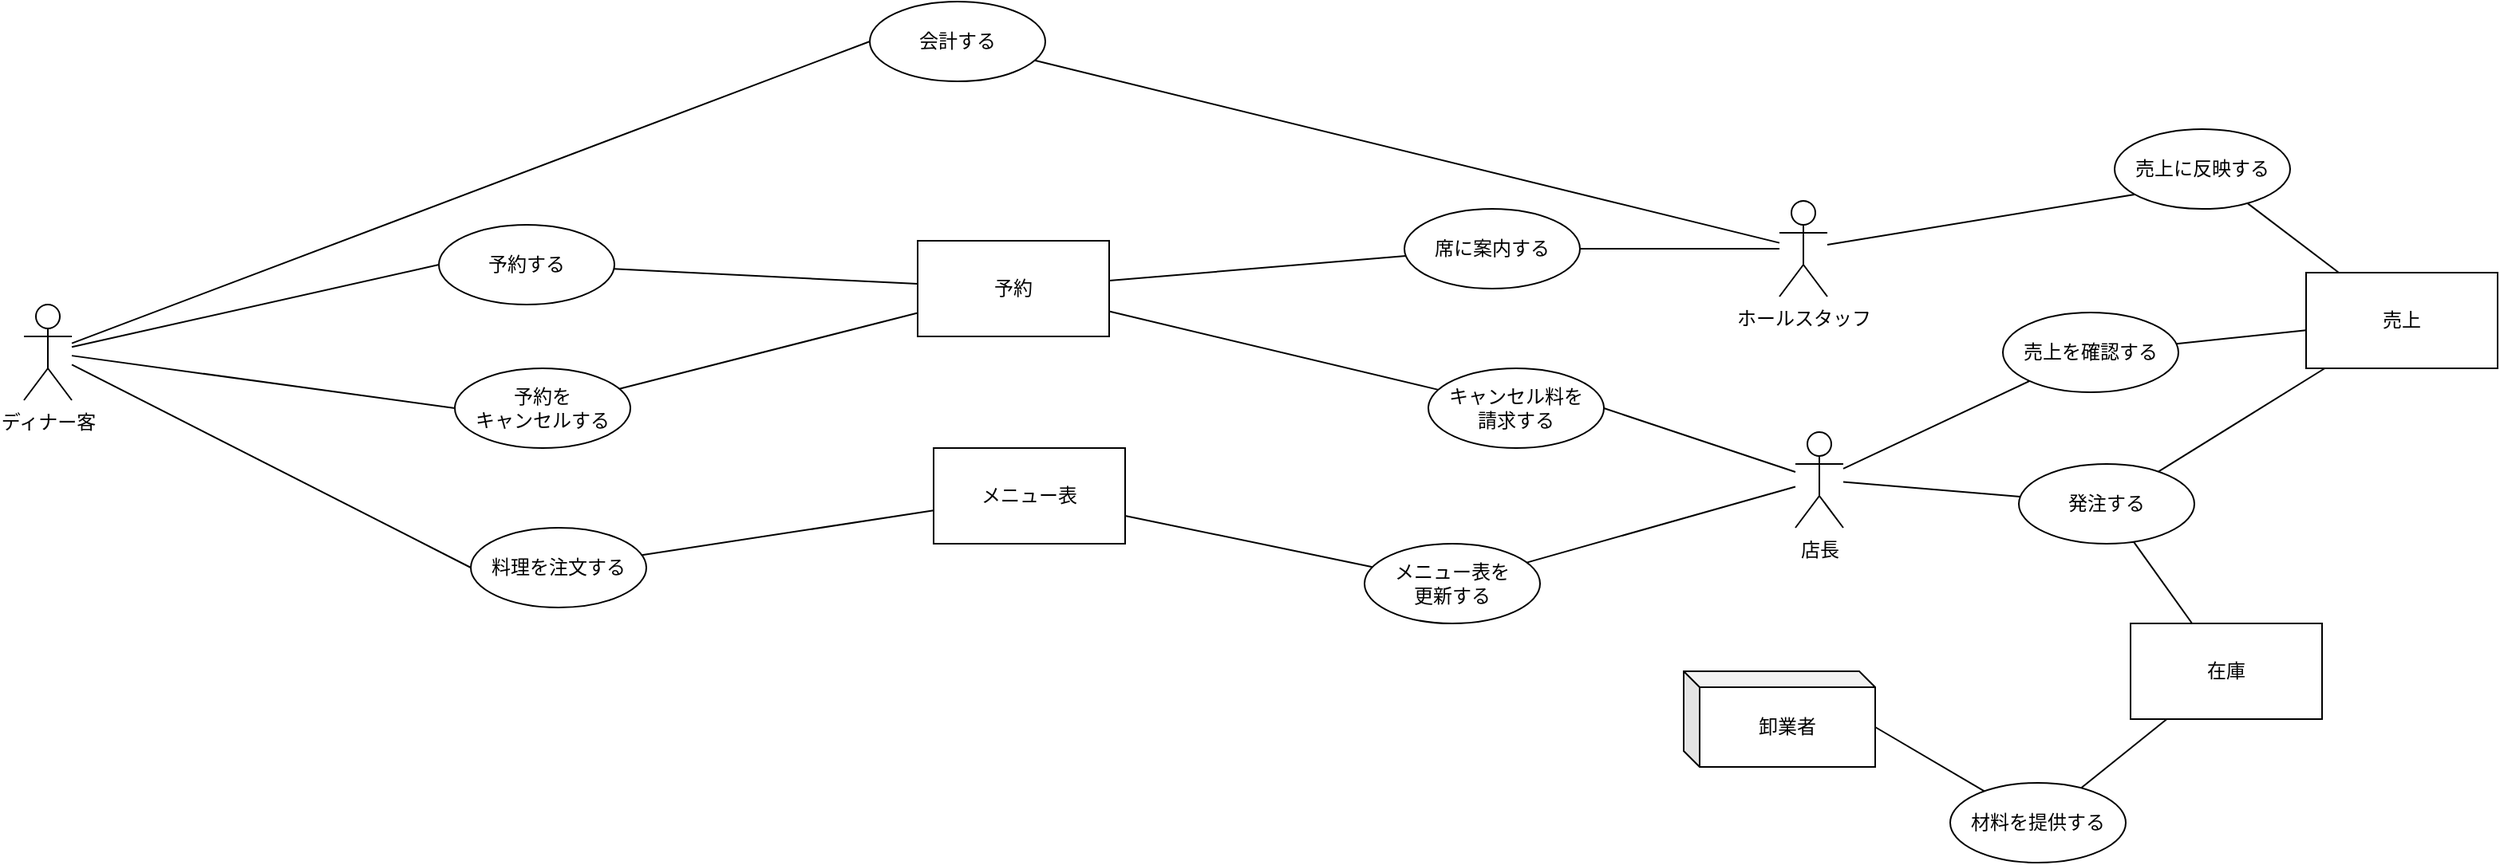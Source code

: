 <mxfile>
    <diagram id="uDLYJzJOZ8Kl4_X0exZq" name="ページ1">
        <mxGraphModel dx="3261" dy="3363" grid="1" gridSize="10" guides="1" tooltips="1" connect="1" arrows="1" fold="1" page="1" pageScale="1" pageWidth="827" pageHeight="1169" math="0" shadow="0">
            <root>
                <mxCell id="0"/>
                <mxCell id="1" parent="0"/>
                <mxCell id="45" style="edgeStyle=none;html=1;entryX=0;entryY=0.5;entryDx=0;entryDy=0;endArrow=none;endFill=0;" edge="1" parent="1" source="43" target="44">
                    <mxGeometry relative="1" as="geometry"/>
                </mxCell>
                <mxCell id="49" style="edgeStyle=none;html=1;entryX=0;entryY=0.5;entryDx=0;entryDy=0;endArrow=none;endFill=0;" edge="1" parent="1" source="43" target="48">
                    <mxGeometry relative="1" as="geometry"/>
                </mxCell>
                <mxCell id="63" style="edgeStyle=none;html=1;entryX=0;entryY=0.5;entryDx=0;entryDy=0;endArrow=none;endFill=0;" edge="1" parent="1" source="43" target="62">
                    <mxGeometry relative="1" as="geometry"/>
                </mxCell>
                <mxCell id="81" style="edgeStyle=none;html=1;entryX=0;entryY=0.5;entryDx=0;entryDy=0;endArrow=none;endFill=0;" edge="1" parent="1" source="43" target="80">
                    <mxGeometry relative="1" as="geometry"/>
                </mxCell>
                <mxCell id="43" value="ディナー客" style="shape=umlActor;verticalLabelPosition=bottom;verticalAlign=top;html=1;outlineConnect=0;" vertex="1" parent="1">
                    <mxGeometry x="-760" y="-690" width="30" height="60" as="geometry"/>
                </mxCell>
                <mxCell id="47" style="edgeStyle=none;html=1;endArrow=none;endFill=0;" edge="1" parent="1" source="44" target="79">
                    <mxGeometry relative="1" as="geometry">
                        <mxPoint x="-190" y="-703" as="targetPoint"/>
                    </mxGeometry>
                </mxCell>
                <mxCell id="44" value="予約する" style="ellipse;whiteSpace=wrap;html=1;" vertex="1" parent="1">
                    <mxGeometry x="-500" y="-740" width="110" height="50" as="geometry"/>
                </mxCell>
                <mxCell id="50" style="edgeStyle=none;html=1;endArrow=none;endFill=0;" edge="1" parent="1" source="48" target="79">
                    <mxGeometry relative="1" as="geometry">
                        <mxPoint x="-190" y="-685.246" as="targetPoint"/>
                    </mxGeometry>
                </mxCell>
                <mxCell id="48" value="予約を&lt;br&gt;キャンセルする" style="ellipse;whiteSpace=wrap;html=1;" vertex="1" parent="1">
                    <mxGeometry x="-490" y="-650" width="110" height="50" as="geometry"/>
                </mxCell>
                <mxCell id="60" style="edgeStyle=none;html=1;entryX=1;entryY=0.5;entryDx=0;entryDy=0;endArrow=none;endFill=0;" edge="1" parent="1" source="54" target="59">
                    <mxGeometry relative="1" as="geometry"/>
                </mxCell>
                <mxCell id="72" style="edgeStyle=none;html=1;endArrow=none;endFill=0;" edge="1" parent="1" source="54" target="71">
                    <mxGeometry relative="1" as="geometry"/>
                </mxCell>
                <mxCell id="93" style="edgeStyle=none;html=1;endArrow=none;endFill=0;" edge="1" parent="1" source="54" target="92">
                    <mxGeometry relative="1" as="geometry"/>
                </mxCell>
                <mxCell id="97" style="edgeStyle=none;html=1;endArrow=none;endFill=0;" edge="1" parent="1" source="54" target="96">
                    <mxGeometry relative="1" as="geometry"/>
                </mxCell>
                <mxCell id="54" value="店長" style="shape=umlActor;verticalLabelPosition=bottom;verticalAlign=top;html=1;outlineConnect=0;" vertex="1" parent="1">
                    <mxGeometry x="350" y="-610" width="30" height="60" as="geometry"/>
                </mxCell>
                <mxCell id="57" style="edgeStyle=none;html=1;entryX=1;entryY=0.5;entryDx=0;entryDy=0;endArrow=none;endFill=0;" edge="1" parent="1" source="55" target="56">
                    <mxGeometry relative="1" as="geometry"/>
                </mxCell>
                <mxCell id="85" style="edgeStyle=none;html=1;endArrow=none;endFill=0;" edge="1" parent="1" source="55" target="80">
                    <mxGeometry relative="1" as="geometry"/>
                </mxCell>
                <mxCell id="87" style="edgeStyle=none;html=1;entryX=1;entryY=0.5;entryDx=0;entryDy=0;endArrow=none;endFill=0;" edge="1" parent="1" source="55" target="86">
                    <mxGeometry relative="1" as="geometry"/>
                </mxCell>
                <mxCell id="55" value="ホールスタッフ" style="shape=umlActor;verticalLabelPosition=bottom;verticalAlign=top;html=1;outlineConnect=0;" vertex="1" parent="1">
                    <mxGeometry x="340" y="-755" width="30" height="60" as="geometry"/>
                </mxCell>
                <mxCell id="74" style="edgeStyle=none;html=1;endArrow=none;endFill=0;" edge="1" parent="1" source="56" target="79">
                    <mxGeometry relative="1" as="geometry">
                        <mxPoint x="-70" y="-705.172" as="targetPoint"/>
                    </mxGeometry>
                </mxCell>
                <mxCell id="56" value="席に案内する" style="ellipse;whiteSpace=wrap;html=1;" vertex="1" parent="1">
                    <mxGeometry x="105" y="-750" width="110" height="50" as="geometry"/>
                </mxCell>
                <mxCell id="68" style="edgeStyle=none;html=1;endArrow=none;endFill=0;" edge="1" parent="1" source="59" target="79">
                    <mxGeometry relative="1" as="geometry">
                        <mxPoint x="-70" y="-685.246" as="targetPoint"/>
                    </mxGeometry>
                </mxCell>
                <mxCell id="59" value="キャンセル料を&lt;br&gt;請求する" style="ellipse;whiteSpace=wrap;html=1;" vertex="1" parent="1">
                    <mxGeometry x="120" y="-650" width="110" height="50" as="geometry"/>
                </mxCell>
                <mxCell id="76" style="edgeStyle=none;html=1;endArrow=none;endFill=0;" edge="1" parent="1" source="62" target="78">
                    <mxGeometry relative="1" as="geometry">
                        <mxPoint x="-190" y="-528.983" as="targetPoint"/>
                    </mxGeometry>
                </mxCell>
                <mxCell id="62" value="料理を注文する" style="ellipse;whiteSpace=wrap;html=1;" vertex="1" parent="1">
                    <mxGeometry x="-480" y="-550" width="110" height="50" as="geometry"/>
                </mxCell>
                <mxCell id="77" style="edgeStyle=none;html=1;endArrow=none;endFill=0;" edge="1" parent="1" source="71" target="78">
                    <mxGeometry relative="1" as="geometry">
                        <mxPoint x="-70" y="-526.604" as="targetPoint"/>
                    </mxGeometry>
                </mxCell>
                <mxCell id="71" value="メニュー表を&lt;br&gt;更新する" style="ellipse;whiteSpace=wrap;html=1;" vertex="1" parent="1">
                    <mxGeometry x="80" y="-540" width="110" height="50" as="geometry"/>
                </mxCell>
                <mxCell id="78" value="メニュー表" style="rounded=0;whiteSpace=wrap;html=1;" vertex="1" parent="1">
                    <mxGeometry x="-190" y="-600" width="120" height="60" as="geometry"/>
                </mxCell>
                <mxCell id="79" value="予約" style="rounded=0;whiteSpace=wrap;html=1;" vertex="1" parent="1">
                    <mxGeometry x="-200" y="-730" width="120" height="60" as="geometry"/>
                </mxCell>
                <mxCell id="80" value="会計する" style="ellipse;whiteSpace=wrap;html=1;" vertex="1" parent="1">
                    <mxGeometry x="-230" y="-880" width="110" height="50" as="geometry"/>
                </mxCell>
                <mxCell id="90" style="edgeStyle=none;html=1;endArrow=none;endFill=0;" edge="1" parent="1" source="86" target="89">
                    <mxGeometry relative="1" as="geometry"/>
                </mxCell>
                <mxCell id="86" value="売上に反映する" style="ellipse;whiteSpace=wrap;html=1;" vertex="1" parent="1">
                    <mxGeometry x="550" y="-800" width="110" height="50" as="geometry"/>
                </mxCell>
                <mxCell id="89" value="売上" style="rounded=0;whiteSpace=wrap;html=1;" vertex="1" parent="1">
                    <mxGeometry x="670" y="-710" width="120" height="60" as="geometry"/>
                </mxCell>
                <mxCell id="94" style="edgeStyle=none;html=1;endArrow=none;endFill=0;" edge="1" parent="1" source="92" target="89">
                    <mxGeometry relative="1" as="geometry"/>
                </mxCell>
                <mxCell id="92" value="売上を確認する" style="ellipse;whiteSpace=wrap;html=1;" vertex="1" parent="1">
                    <mxGeometry x="480" y="-685" width="110" height="50" as="geometry"/>
                </mxCell>
                <mxCell id="95" value="在庫" style="rounded=0;whiteSpace=wrap;html=1;" vertex="1" parent="1">
                    <mxGeometry x="560" y="-490" width="120" height="60" as="geometry"/>
                </mxCell>
                <mxCell id="98" style="edgeStyle=none;html=1;endArrow=none;endFill=0;" edge="1" parent="1" source="96" target="95">
                    <mxGeometry relative="1" as="geometry"/>
                </mxCell>
                <mxCell id="99" style="edgeStyle=none;html=1;endArrow=none;endFill=0;" edge="1" parent="1" source="96" target="89">
                    <mxGeometry relative="1" as="geometry"/>
                </mxCell>
                <mxCell id="96" value="発注する" style="ellipse;whiteSpace=wrap;html=1;" vertex="1" parent="1">
                    <mxGeometry x="490" y="-590" width="110" height="50" as="geometry"/>
                </mxCell>
                <mxCell id="103" style="edgeStyle=none;html=1;exitX=0;exitY=0;exitDx=120;exitDy=35;exitPerimeter=0;endArrow=none;endFill=0;" edge="1" parent="1" source="100" target="102">
                    <mxGeometry relative="1" as="geometry"/>
                </mxCell>
                <mxCell id="100" value="卸業者" style="shape=cube;whiteSpace=wrap;html=1;boundedLbl=1;backgroundOutline=1;darkOpacity=0.05;darkOpacity2=0.1;size=10;" vertex="1" parent="1">
                    <mxGeometry x="280" y="-460" width="120" height="60" as="geometry"/>
                </mxCell>
                <mxCell id="104" style="edgeStyle=none;html=1;endArrow=none;endFill=0;" edge="1" parent="1" source="102" target="95">
                    <mxGeometry relative="1" as="geometry"/>
                </mxCell>
                <mxCell id="102" value="材料を提供する" style="ellipse;whiteSpace=wrap;html=1;" vertex="1" parent="1">
                    <mxGeometry x="447" y="-390" width="110" height="50" as="geometry"/>
                </mxCell>
            </root>
        </mxGraphModel>
    </diagram>
</mxfile>